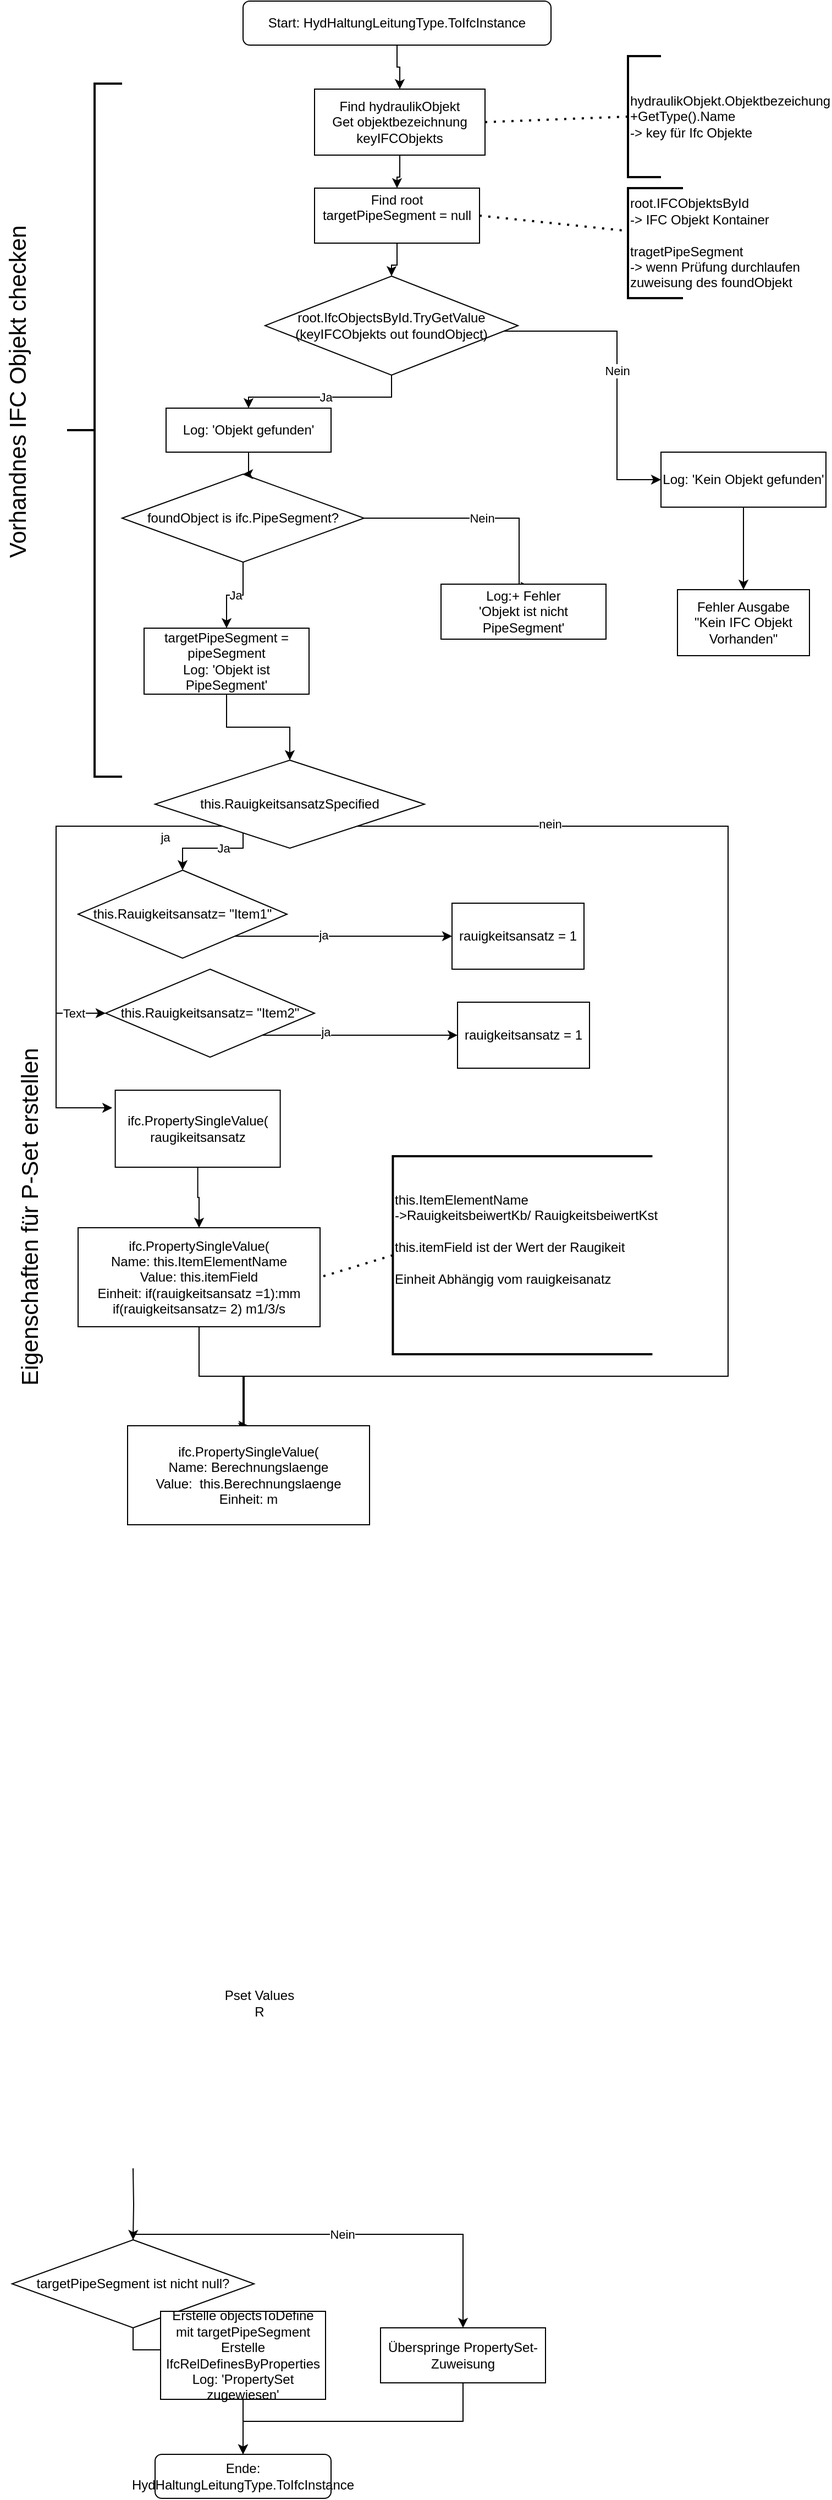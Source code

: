 <mxfile version="27.0.5">
  <diagram name="Page-1" id="I6leB8wDlI7fggWU5JeS">
    <mxGraphModel dx="1653" dy="938" grid="1" gridSize="10" guides="1" tooltips="1" connect="1" arrows="1" fold="1" page="1" pageScale="1" pageWidth="827" pageHeight="1169" math="0" shadow="0">
      <root>
        <mxCell id="0" />
        <mxCell id="1" parent="0" />
        <mxCell id="8WQwYC8tGG0bYnsITIaO-70" value="Start: HydHaltungLeitungType.ToIfcInstance" style="rounded=1;whiteSpace=wrap;html=1;" parent="1" vertex="1">
          <mxGeometry x="270" y="20" width="280" height="40" as="geometry" />
        </mxCell>
        <mxCell id="8WQwYC8tGG0bYnsITIaO-71" value="&lt;div&gt;Find hydraulikObjekt&lt;br&gt;Get objektbezeichnung&lt;br&gt;keyIFCObjekts&lt;/div&gt;" style="whiteSpace=wrap;html=1;" parent="1" vertex="1">
          <mxGeometry x="335" y="100" width="155" height="60" as="geometry" />
        </mxCell>
        <mxCell id="8WQwYC8tGG0bYnsITIaO-72" value="Find root &lt;br&gt;targetPipeSegment = null&lt;div&gt;&lt;br&gt;&lt;/div&gt;" style="whiteSpace=wrap;html=1;" parent="1" vertex="1">
          <mxGeometry x="335" y="190" width="150" height="50" as="geometry" />
        </mxCell>
        <mxCell id="8WQwYC8tGG0bYnsITIaO-73" value="root.IfcObjectsById.TryGetValue&lt;br&gt;(keyIFCObjekts out foundObject)" style="rhombus;whiteSpace=wrap;html=1;" parent="1" vertex="1">
          <mxGeometry x="290" y="270" width="230" height="90" as="geometry" />
        </mxCell>
        <mxCell id="8WQwYC8tGG0bYnsITIaO-75" value="Ja" style="edgeStyle=orthogonalEdgeStyle;rounded=0;orthogonalLoop=1;jettySize=auto;html=1;" parent="1" source="8WQwYC8tGG0bYnsITIaO-73" target="8WQwYC8tGG0bYnsITIaO-76" edge="1">
          <mxGeometry relative="1" as="geometry">
            <mxPoint x="410" y="360" as="sourcePoint" />
          </mxGeometry>
        </mxCell>
        <mxCell id="8WQwYC8tGG0bYnsITIaO-76" value="Log: &#39;Objekt gefunden&#39;" style="whiteSpace=wrap;html=1;" parent="1" vertex="1">
          <mxGeometry x="200" y="390" width="150" height="40" as="geometry" />
        </mxCell>
        <mxCell id="8WQwYC8tGG0bYnsITIaO-77" value="foundObject is ifc.PipeSegment?" style="rhombus;whiteSpace=wrap;html=1;" parent="1" vertex="1">
          <mxGeometry x="160" y="450" width="220" height="80" as="geometry" />
        </mxCell>
        <mxCell id="8WQwYC8tGG0bYnsITIaO-78" value="Ja" style="edgeStyle=orthogonalEdgeStyle;rounded=0;orthogonalLoop=1;jettySize=auto;html=1;" parent="1" source="8WQwYC8tGG0bYnsITIaO-77" target="8WQwYC8tGG0bYnsITIaO-79" edge="1">
          <mxGeometry relative="1" as="geometry">
            <mxPoint x="410" y="540" as="sourcePoint" />
          </mxGeometry>
        </mxCell>
        <mxCell id="8WQwYC8tGG0bYnsITIaO-79" value="targetPipeSegment = pipeSegment&lt;br&gt;Log: &#39;Objekt ist PipeSegment&#39;" style="whiteSpace=wrap;html=1;" parent="1" vertex="1">
          <mxGeometry x="180" y="590" width="150" height="60" as="geometry" />
        </mxCell>
        <mxCell id="8WQwYC8tGG0bYnsITIaO-80" value="Nein" style="edgeStyle=orthogonalEdgeStyle;rounded=0;orthogonalLoop=1;jettySize=auto;html=1;exitX=1;exitY=0.5;exitDx=0;exitDy=0;entryX=0.542;entryY=0.047;entryDx=0;entryDy=0;entryPerimeter=0;" parent="1" source="8WQwYC8tGG0bYnsITIaO-77" target="8WQwYC8tGG0bYnsITIaO-81" edge="1">
          <mxGeometry relative="1" as="geometry">
            <mxPoint x="303.75" y="500.0" as="sourcePoint" />
            <mxPoint x="521.25" y="559" as="targetPoint" />
            <Array as="points">
              <mxPoint x="521" y="490" />
            </Array>
          </mxGeometry>
        </mxCell>
        <mxCell id="8WQwYC8tGG0bYnsITIaO-81" value="Log:+ Fehler&lt;br&gt; &#39;Objekt ist nicht PipeSegment&#39;" style="whiteSpace=wrap;html=1;" parent="1" vertex="1">
          <mxGeometry x="450" y="550" width="150" height="50" as="geometry" />
        </mxCell>
        <mxCell id="8WQwYC8tGG0bYnsITIaO-82" value="Nein" style="edgeStyle=orthogonalEdgeStyle;rounded=0;orthogonalLoop=1;jettySize=auto;html=1;entryX=0;entryY=0.5;entryDx=0;entryDy=0;" parent="1" source="8WQwYC8tGG0bYnsITIaO-73" target="8WQwYC8tGG0bYnsITIaO-83" edge="1">
          <mxGeometry relative="1" as="geometry">
            <mxPoint x="520" y="320" as="sourcePoint" />
            <mxPoint x="610" y="320" as="targetPoint" />
            <Array as="points">
              <mxPoint x="610" y="320" />
              <mxPoint x="610" y="455" />
            </Array>
          </mxGeometry>
        </mxCell>
        <mxCell id="3h3WluHekqM8FcVTlRh4-4" value="" style="edgeStyle=orthogonalEdgeStyle;rounded=0;orthogonalLoop=1;jettySize=auto;html=1;" edge="1" parent="1" source="8WQwYC8tGG0bYnsITIaO-83" target="3h3WluHekqM8FcVTlRh4-3">
          <mxGeometry relative="1" as="geometry" />
        </mxCell>
        <mxCell id="8WQwYC8tGG0bYnsITIaO-83" value="Log: &#39;Kein Objekt gefunden&#39;" style="whiteSpace=wrap;html=1;" parent="1" vertex="1">
          <mxGeometry x="650" y="430" width="150" height="50" as="geometry" />
        </mxCell>
        <mxCell id="8WQwYC8tGG0bYnsITIaO-85" value="targetPipeSegment ist nicht null?" style="rhombus;whiteSpace=wrap;html=1;" parent="1" vertex="1">
          <mxGeometry x="60" y="2055" width="220" height="80" as="geometry" />
        </mxCell>
        <mxCell id="8WQwYC8tGG0bYnsITIaO-86" value="Ja" style="edgeStyle=orthogonalEdgeStyle;rounded=0;orthogonalLoop=1;jettySize=auto;html=1;" parent="1" source="8WQwYC8tGG0bYnsITIaO-85" target="8WQwYC8tGG0bYnsITIaO-87" edge="1">
          <mxGeometry relative="1" as="geometry">
            <mxPoint x="270" y="2090" as="sourcePoint" />
          </mxGeometry>
        </mxCell>
        <mxCell id="8WQwYC8tGG0bYnsITIaO-87" value="Erstelle objectsToDefine mit targetPipeSegment&lt;br&gt;Erstelle IfcRelDefinesByProperties&lt;br&gt;Log: &#39;PropertySet zugewiesen&#39;" style="whiteSpace=wrap;html=1;" parent="1" vertex="1">
          <mxGeometry x="195" y="2120" width="150" height="80" as="geometry" />
        </mxCell>
        <mxCell id="8WQwYC8tGG0bYnsITIaO-88" value="Nein" style="edgeStyle=orthogonalEdgeStyle;rounded=0;orthogonalLoop=1;jettySize=auto;html=1;" parent="1" source="8WQwYC8tGG0bYnsITIaO-85" target="8WQwYC8tGG0bYnsITIaO-89" edge="1">
          <mxGeometry relative="1" as="geometry">
            <mxPoint x="380" y="2050" as="sourcePoint" />
            <mxPoint x="470" y="2050" as="targetPoint" />
            <Array as="points">
              <mxPoint x="470" y="2050" />
              <mxPoint x="470" y="2160" />
            </Array>
          </mxGeometry>
        </mxCell>
        <mxCell id="8WQwYC8tGG0bYnsITIaO-89" value="Überspringe PropertySet-Zuweisung" style="whiteSpace=wrap;html=1;" parent="1" vertex="1">
          <mxGeometry x="395" y="2135" width="150" height="50" as="geometry" />
        </mxCell>
        <mxCell id="8WQwYC8tGG0bYnsITIaO-90" value="Ende: HydHaltungLeitungType.ToIfcInstance" style="rounded=1;whiteSpace=wrap;html=1;" parent="1" vertex="1">
          <mxGeometry x="190" y="2250" width="160" height="40" as="geometry" />
        </mxCell>
        <mxCell id="8WQwYC8tGG0bYnsITIaO-91" value="" style="edgeStyle=orthogonalEdgeStyle;rounded=0;orthogonalLoop=1;jettySize=auto;html=1;" parent="1" source="8WQwYC8tGG0bYnsITIaO-70" target="8WQwYC8tGG0bYnsITIaO-71" edge="1">
          <mxGeometry relative="1" as="geometry" />
        </mxCell>
        <mxCell id="8WQwYC8tGG0bYnsITIaO-92" value="" style="edgeStyle=orthogonalEdgeStyle;rounded=0;orthogonalLoop=1;jettySize=auto;html=1;" parent="1" source="8WQwYC8tGG0bYnsITIaO-71" target="8WQwYC8tGG0bYnsITIaO-72" edge="1">
          <mxGeometry relative="1" as="geometry" />
        </mxCell>
        <mxCell id="8WQwYC8tGG0bYnsITIaO-93" value="" style="edgeStyle=orthogonalEdgeStyle;rounded=0;orthogonalLoop=1;jettySize=auto;html=1;" parent="1" source="8WQwYC8tGG0bYnsITIaO-72" target="8WQwYC8tGG0bYnsITIaO-73" edge="1">
          <mxGeometry relative="1" as="geometry" />
        </mxCell>
        <mxCell id="8WQwYC8tGG0bYnsITIaO-94" value="" style="edgeStyle=orthogonalEdgeStyle;rounded=0;orthogonalLoop=1;jettySize=auto;html=1;" parent="1" source="8WQwYC8tGG0bYnsITIaO-76" target="8WQwYC8tGG0bYnsITIaO-77" edge="1">
          <mxGeometry relative="1" as="geometry" />
        </mxCell>
        <mxCell id="8WQwYC8tGG0bYnsITIaO-95" value="" style="edgeStyle=orthogonalEdgeStyle;rounded=0;orthogonalLoop=1;jettySize=auto;html=1;" parent="1" source="8WQwYC8tGG0bYnsITIaO-79" target="3h3WluHekqM8FcVTlRh4-9" edge="1">
          <mxGeometry relative="1" as="geometry">
            <mxPoint x="290" y="720" as="targetPoint" />
          </mxGeometry>
        </mxCell>
        <mxCell id="8WQwYC8tGG0bYnsITIaO-98" value="" style="edgeStyle=orthogonalEdgeStyle;rounded=0;orthogonalLoop=1;jettySize=auto;html=1;" parent="1" target="8WQwYC8tGG0bYnsITIaO-85" edge="1">
          <mxGeometry relative="1" as="geometry">
            <mxPoint x="170" y="1990" as="sourcePoint" />
          </mxGeometry>
        </mxCell>
        <mxCell id="8WQwYC8tGG0bYnsITIaO-99" value="" style="edgeStyle=orthogonalEdgeStyle;rounded=0;orthogonalLoop=1;jettySize=auto;html=1;" parent="1" source="8WQwYC8tGG0bYnsITIaO-87" target="8WQwYC8tGG0bYnsITIaO-90" edge="1">
          <mxGeometry relative="1" as="geometry" />
        </mxCell>
        <mxCell id="8WQwYC8tGG0bYnsITIaO-100" value="" style="edgeStyle=orthogonalEdgeStyle;rounded=0;orthogonalLoop=1;jettySize=auto;html=1;" parent="1" source="8WQwYC8tGG0bYnsITIaO-89" target="8WQwYC8tGG0bYnsITIaO-90" edge="1">
          <mxGeometry relative="1" as="geometry">
            <Array as="points">
              <mxPoint x="470" y="2220" />
              <mxPoint x="270" y="2220" />
            </Array>
          </mxGeometry>
        </mxCell>
        <mxCell id="8WQwYC8tGG0bYnsITIaO-101" value="&lt;br&gt;&lt;br&gt;hydraulikObjekt.Objektbezeichung&lt;br&gt;+GetType().Name&lt;br&gt;&lt;div&gt;-&amp;gt; key für Ifc Objekte&lt;/div&gt;&lt;div&gt;&lt;br&gt;&lt;/div&gt;&lt;div&gt;&lt;br&gt;&lt;/div&gt;" style="strokeWidth=2;html=1;shape=mxgraph.flowchart.annotation_1;align=left;pointerEvents=1;" parent="1" vertex="1">
          <mxGeometry x="620" y="70" width="30" height="110" as="geometry" />
        </mxCell>
        <mxCell id="8WQwYC8tGG0bYnsITIaO-103" value="root.IFCObjektsById&lt;br&gt;-&amp;gt; IFC Objekt Kontainer&lt;br&gt;&lt;br&gt;tragetPipeSegment &lt;br&gt;-&amp;gt; wenn Prüfung durchlaufen &lt;br&gt;zuweisung des foundObjekt" style="strokeWidth=2;html=1;shape=mxgraph.flowchart.annotation_1;align=left;pointerEvents=1;" parent="1" vertex="1">
          <mxGeometry x="620" y="190" width="50" height="100" as="geometry" />
        </mxCell>
        <mxCell id="8WQwYC8tGG0bYnsITIaO-104" value="" style="endArrow=none;dashed=1;html=1;dashPattern=1 3;strokeWidth=2;rounded=0;entryX=-0.047;entryY=0.387;entryDx=0;entryDy=0;entryPerimeter=0;exitX=1;exitY=0.5;exitDx=0;exitDy=0;" parent="1" source="8WQwYC8tGG0bYnsITIaO-72" target="8WQwYC8tGG0bYnsITIaO-103" edge="1">
          <mxGeometry width="50" height="50" relative="1" as="geometry">
            <mxPoint x="510" y="350" as="sourcePoint" />
            <mxPoint x="560" y="300" as="targetPoint" />
          </mxGeometry>
        </mxCell>
        <mxCell id="8WQwYC8tGG0bYnsITIaO-105" value="" style="endArrow=none;dashed=1;html=1;dashPattern=1 3;strokeWidth=2;rounded=0;exitX=1;exitY=0.5;exitDx=0;exitDy=0;entryX=0;entryY=0.5;entryDx=0;entryDy=0;entryPerimeter=0;" parent="1" source="8WQwYC8tGG0bYnsITIaO-71" target="8WQwYC8tGG0bYnsITIaO-101" edge="1">
          <mxGeometry width="50" height="50" relative="1" as="geometry">
            <mxPoint x="510" y="130" as="sourcePoint" />
            <mxPoint x="600" y="150" as="targetPoint" />
          </mxGeometry>
        </mxCell>
        <mxCell id="3h3WluHekqM8FcVTlRh4-3" value="Fehler Ausgabe&lt;br&gt;&quot;Kein IFC Objekt Vorhanden&quot;" style="whiteSpace=wrap;html=1;" vertex="1" parent="1">
          <mxGeometry x="665" y="555" width="120" height="60" as="geometry" />
        </mxCell>
        <mxCell id="3h3WluHekqM8FcVTlRh4-6" value="" style="strokeWidth=2;html=1;shape=mxgraph.flowchart.annotation_2;align=left;labelPosition=right;pointerEvents=1;" vertex="1" parent="1">
          <mxGeometry x="110" y="95" width="50" height="630" as="geometry" />
        </mxCell>
        <mxCell id="3h3WluHekqM8FcVTlRh4-7" value="&lt;font style=&quot;font-size: 21px;&quot;&gt;Vorhandnes IFC Objekt checken&lt;/font&gt;" style="text;html=1;align=center;verticalAlign=middle;whiteSpace=wrap;rounded=0;rotation=-90;" vertex="1" parent="1">
          <mxGeometry x="-130" y="360" width="388.93" height="30" as="geometry" />
        </mxCell>
        <mxCell id="3h3WluHekqM8FcVTlRh4-8" value="&lt;font style=&quot;font-size: 21px;&quot;&gt;Eigenschaften für P-Set erstellen&lt;/font&gt;" style="text;html=1;align=center;verticalAlign=middle;whiteSpace=wrap;rounded=0;rotation=-90;" vertex="1" parent="1">
          <mxGeometry x="-118.93" y="1110" width="388.93" height="30" as="geometry" />
        </mxCell>
        <mxCell id="3h3WluHekqM8FcVTlRh4-11" value="Ja" style="edgeStyle=orthogonalEdgeStyle;rounded=0;orthogonalLoop=1;jettySize=auto;html=1;exitX=0;exitY=1;exitDx=0;exitDy=0;" edge="1" parent="1" source="3h3WluHekqM8FcVTlRh4-9" target="3h3WluHekqM8FcVTlRh4-13">
          <mxGeometry relative="1" as="geometry">
            <mxPoint x="250" y="860" as="targetPoint" />
            <Array as="points">
              <mxPoint x="270" y="770" />
              <mxPoint x="270" y="790" />
              <mxPoint x="215" y="790" />
            </Array>
          </mxGeometry>
        </mxCell>
        <mxCell id="3h3WluHekqM8FcVTlRh4-18" style="edgeStyle=orthogonalEdgeStyle;rounded=0;orthogonalLoop=1;jettySize=auto;html=1;exitX=0;exitY=1;exitDx=0;exitDy=0;entryX=0;entryY=0.5;entryDx=0;entryDy=0;" edge="1" parent="1" source="3h3WluHekqM8FcVTlRh4-9" target="3h3WluHekqM8FcVTlRh4-19">
          <mxGeometry relative="1" as="geometry">
            <mxPoint x="170" y="1110" as="targetPoint" />
            <Array as="points">
              <mxPoint x="100" y="770" />
              <mxPoint x="100" y="940" />
            </Array>
          </mxGeometry>
        </mxCell>
        <mxCell id="3h3WluHekqM8FcVTlRh4-39" value="Text" style="edgeLabel;html=1;align=center;verticalAlign=middle;resizable=0;points=[];" vertex="1" connectable="0" parent="3h3WluHekqM8FcVTlRh4-18">
          <mxGeometry x="0.837" relative="1" as="geometry">
            <mxPoint as="offset" />
          </mxGeometry>
        </mxCell>
        <mxCell id="3h3WluHekqM8FcVTlRh4-23" style="edgeStyle=orthogonalEdgeStyle;rounded=0;orthogonalLoop=1;jettySize=auto;html=1;exitX=0;exitY=1;exitDx=0;exitDy=0;entryX=-0.018;entryY=0.233;entryDx=0;entryDy=0;entryPerimeter=0;" edge="1" parent="1" source="3h3WluHekqM8FcVTlRh4-9" target="3h3WluHekqM8FcVTlRh4-25">
          <mxGeometry relative="1" as="geometry">
            <mxPoint x="140" y="1030" as="targetPoint" />
            <mxPoint x="261.22" y="770" as="sourcePoint" />
            <Array as="points">
              <mxPoint x="100" y="770" />
              <mxPoint x="100" y="1026" />
              <mxPoint x="151" y="1026" />
            </Array>
          </mxGeometry>
        </mxCell>
        <mxCell id="3h3WluHekqM8FcVTlRh4-38" value="ja" style="edgeLabel;html=1;align=center;verticalAlign=middle;resizable=0;points=[];" vertex="1" connectable="0" parent="3h3WluHekqM8FcVTlRh4-23">
          <mxGeometry x="-0.747" y="1" relative="1" as="geometry">
            <mxPoint x="5" y="9" as="offset" />
          </mxGeometry>
        </mxCell>
        <mxCell id="3h3WluHekqM8FcVTlRh4-34" style="edgeStyle=orthogonalEdgeStyle;rounded=0;orthogonalLoop=1;jettySize=auto;html=1;exitX=1;exitY=1;exitDx=0;exitDy=0;entryX=0.5;entryY=0;entryDx=0;entryDy=0;" edge="1" parent="1" source="3h3WluHekqM8FcVTlRh4-9" target="3h3WluHekqM8FcVTlRh4-36">
          <mxGeometry relative="1" as="geometry">
            <mxPoint x="240" y="1600" as="targetPoint" />
            <Array as="points">
              <mxPoint x="711" y="770" />
              <mxPoint x="711" y="1270" />
              <mxPoint x="271" y="1270" />
            </Array>
          </mxGeometry>
        </mxCell>
        <mxCell id="3h3WluHekqM8FcVTlRh4-35" value="nein" style="edgeLabel;html=1;align=center;verticalAlign=middle;resizable=0;points=[];" vertex="1" connectable="0" parent="3h3WluHekqM8FcVTlRh4-34">
          <mxGeometry x="-0.737" y="2" relative="1" as="geometry">
            <mxPoint as="offset" />
          </mxGeometry>
        </mxCell>
        <mxCell id="3h3WluHekqM8FcVTlRh4-9" value="this.RauigkeitsansatzSpecified" style="rhombus;whiteSpace=wrap;html=1;" vertex="1" parent="1">
          <mxGeometry x="190" y="710" width="245" height="80" as="geometry" />
        </mxCell>
        <mxCell id="3h3WluHekqM8FcVTlRh4-14" style="edgeStyle=orthogonalEdgeStyle;rounded=0;orthogonalLoop=1;jettySize=auto;html=1;exitX=0;exitY=1;exitDx=0;exitDy=0;" edge="1" parent="1" source="3h3WluHekqM8FcVTlRh4-13" target="3h3WluHekqM8FcVTlRh4-17">
          <mxGeometry relative="1" as="geometry">
            <mxPoint x="160" y="910" as="targetPoint" />
          </mxGeometry>
        </mxCell>
        <mxCell id="3h3WluHekqM8FcVTlRh4-16" value="ja" style="edgeLabel;html=1;align=center;verticalAlign=middle;resizable=0;points=[];" vertex="1" connectable="0" parent="3h3WluHekqM8FcVTlRh4-14">
          <mxGeometry x="0.2" y="1" relative="1" as="geometry">
            <mxPoint as="offset" />
          </mxGeometry>
        </mxCell>
        <mxCell id="3h3WluHekqM8FcVTlRh4-13" value="this.Rauigkeitsansatz= &quot;Item1&quot;" style="rhombus;whiteSpace=wrap;html=1;" vertex="1" parent="1">
          <mxGeometry x="120" y="810" width="190" height="80" as="geometry" />
        </mxCell>
        <mxCell id="3h3WluHekqM8FcVTlRh4-17" value="rauigkeitsansatz = 1" style="rounded=0;whiteSpace=wrap;html=1;" vertex="1" parent="1">
          <mxGeometry x="460" y="840" width="120" height="60" as="geometry" />
        </mxCell>
        <mxCell id="3h3WluHekqM8FcVTlRh4-20" style="edgeStyle=orthogonalEdgeStyle;rounded=0;orthogonalLoop=1;jettySize=auto;html=1;exitX=0;exitY=1;exitDx=0;exitDy=0;" edge="1" parent="1" source="3h3WluHekqM8FcVTlRh4-19" target="3h3WluHekqM8FcVTlRh4-21">
          <mxGeometry relative="1" as="geometry">
            <mxPoint x="217.714" y="1180" as="targetPoint" />
          </mxGeometry>
        </mxCell>
        <mxCell id="3h3WluHekqM8FcVTlRh4-22" value="ja" style="edgeLabel;html=1;align=center;verticalAlign=middle;resizable=0;points=[];" vertex="1" connectable="0" parent="3h3WluHekqM8FcVTlRh4-20">
          <mxGeometry x="-0.192" y="2" relative="1" as="geometry">
            <mxPoint x="42" y="-1" as="offset" />
          </mxGeometry>
        </mxCell>
        <mxCell id="3h3WluHekqM8FcVTlRh4-19" value="this.Rauigkeitsansatz= &quot;Item2&quot;" style="rhombus;whiteSpace=wrap;html=1;" vertex="1" parent="1">
          <mxGeometry x="145" y="900" width="190" height="80" as="geometry" />
        </mxCell>
        <mxCell id="3h3WluHekqM8FcVTlRh4-21" value="rauigkeitsansatz = 1" style="rounded=0;whiteSpace=wrap;html=1;" vertex="1" parent="1">
          <mxGeometry x="465.004" y="930" width="120" height="60" as="geometry" />
        </mxCell>
        <mxCell id="3h3WluHekqM8FcVTlRh4-24" value="Pset Values&lt;br&gt;R" style="text;html=1;align=center;verticalAlign=middle;whiteSpace=wrap;rounded=0;" vertex="1" parent="1">
          <mxGeometry x="85" y="1730" width="400" height="220" as="geometry" />
        </mxCell>
        <mxCell id="3h3WluHekqM8FcVTlRh4-27" value="" style="edgeStyle=orthogonalEdgeStyle;rounded=0;orthogonalLoop=1;jettySize=auto;html=1;" edge="1" parent="1" source="3h3WluHekqM8FcVTlRh4-25" target="3h3WluHekqM8FcVTlRh4-26">
          <mxGeometry relative="1" as="geometry" />
        </mxCell>
        <mxCell id="3h3WluHekqM8FcVTlRh4-25" value="ifc.PropertySingleValue(&lt;br&gt;raugikeitsansatz" style="rounded=0;whiteSpace=wrap;html=1;" vertex="1" parent="1">
          <mxGeometry x="153.8" y="1010" width="150" height="70" as="geometry" />
        </mxCell>
        <mxCell id="3h3WluHekqM8FcVTlRh4-30" value="" style="edgeStyle=orthogonalEdgeStyle;rounded=0;orthogonalLoop=1;jettySize=auto;html=1;entryX=0.498;entryY=0.019;entryDx=0;entryDy=0;entryPerimeter=0;" edge="1" parent="1" source="3h3WluHekqM8FcVTlRh4-26" target="3h3WluHekqM8FcVTlRh4-36">
          <mxGeometry relative="1" as="geometry">
            <mxPoint x="271" y="1310" as="targetPoint" />
            <Array as="points">
              <mxPoint x="230" y="1270" />
              <mxPoint x="270" y="1270" />
              <mxPoint x="270" y="1317" />
            </Array>
          </mxGeometry>
        </mxCell>
        <mxCell id="3h3WluHekqM8FcVTlRh4-26" value="ifc.PropertySingleValue(&lt;br&gt;Name: this.ItemElementName&lt;br&gt;Value: this.itemField&lt;br&gt;Einheit: if(rauigkeitsansatz =1):mm&lt;br&gt;if(rauigkeitsansatz= 2) m&lt;span class=&quot;Hoch&quot;&gt;1/3&lt;/span&gt;/s" style="whiteSpace=wrap;html=1;rounded=0;" vertex="1" parent="1">
          <mxGeometry x="120" y="1135" width="220" height="90" as="geometry" />
        </mxCell>
        <mxCell id="3h3WluHekqM8FcVTlRh4-31" value="this.ItemElementName &lt;br&gt;&lt;div&gt; -&amp;gt;RauigkeitsbeiwertKb/ RauigkeitsbeiwertKst &lt;br&gt;&lt;/div&gt;&lt;div&gt;&lt;br&gt;&lt;/div&gt;&lt;div&gt;this.itemField ist der Wert der Raugikeit&lt;br&gt;&lt;br&gt;Einheit Abhängig vom rauigkeisanatz&lt;br&gt;&lt;br&gt;&lt;br&gt;&lt;/div&gt;" style="strokeWidth=2;html=1;shape=mxgraph.flowchart.annotation_1;align=left;pointerEvents=1;" vertex="1" parent="1">
          <mxGeometry x="406.2" y="1070" width="236" height="180" as="geometry" />
        </mxCell>
        <mxCell id="3h3WluHekqM8FcVTlRh4-33" value="" style="endArrow=none;dashed=1;html=1;dashPattern=1 3;strokeWidth=2;rounded=0;entryX=1;entryY=0.5;entryDx=0;entryDy=0;exitX=0;exitY=0.5;exitDx=0;exitDy=0;exitPerimeter=0;" edge="1" parent="1" source="3h3WluHekqM8FcVTlRh4-31" target="3h3WluHekqM8FcVTlRh4-26">
          <mxGeometry width="50" height="50" relative="1" as="geometry">
            <mxPoint x="756.2" y="1065" as="sourcePoint" />
            <mxPoint x="806.2" y="1015" as="targetPoint" />
          </mxGeometry>
        </mxCell>
        <mxCell id="3h3WluHekqM8FcVTlRh4-36" value="ifc.PropertySingleValue(&lt;br&gt;Name: Berechnungslaenge&lt;br&gt;Value:&amp;nbsp; this.Berechnungslaenge&lt;br&gt;Einheit: m" style="whiteSpace=wrap;html=1;rounded=0;" vertex="1" parent="1">
          <mxGeometry x="165" y="1315" width="220" height="90" as="geometry" />
        </mxCell>
      </root>
    </mxGraphModel>
  </diagram>
</mxfile>
